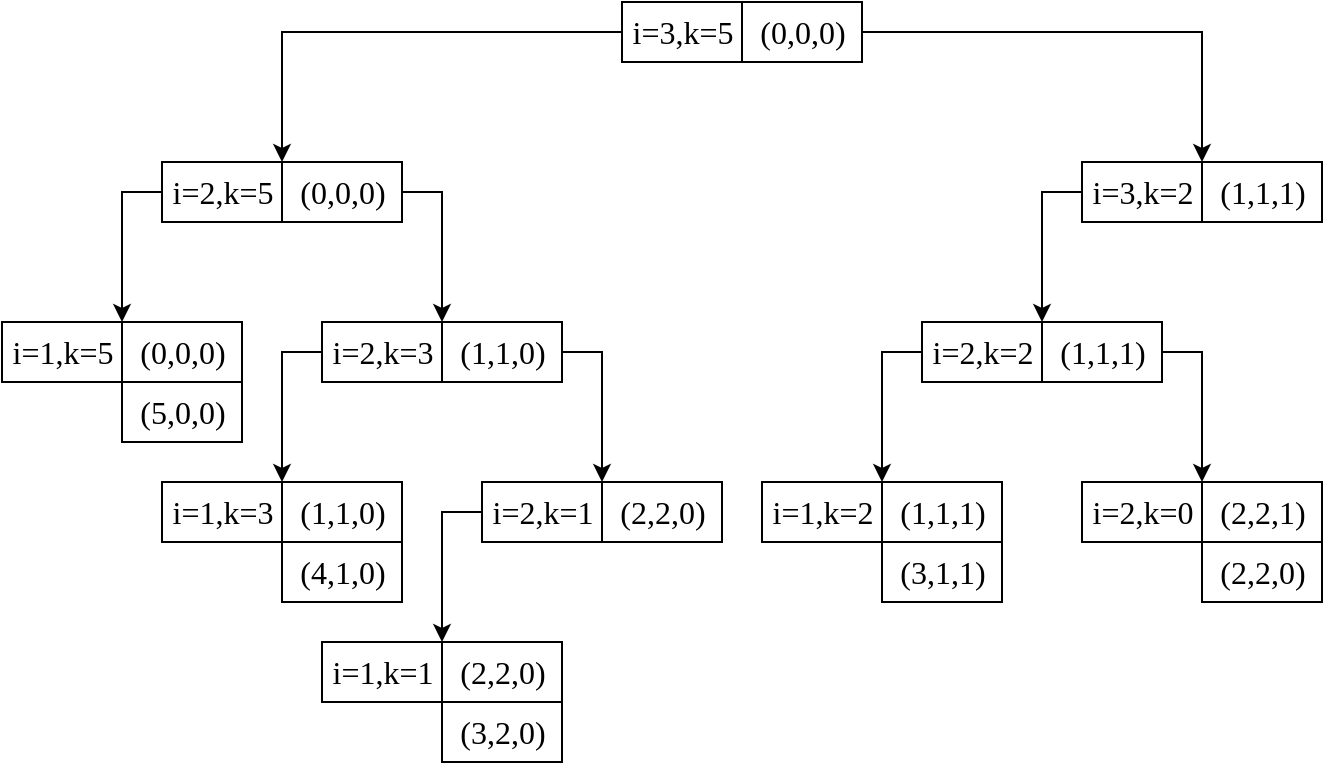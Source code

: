 <mxfile version="16.6.3" type="github">
  <diagram id="FYUdUs2pMshfwl30nbKF" name="Page-1">
    <mxGraphModel dx="946" dy="620" grid="1" gridSize="10" guides="1" tooltips="1" connect="1" arrows="1" fold="1" page="1" pageScale="1" pageWidth="827" pageHeight="1169" math="0" shadow="0">
      <root>
        <mxCell id="0" />
        <mxCell id="1" parent="0" />
        <mxCell id="1el6U-6Emp3aCl6xEiog-9" value="" style="group;fontSize=16;" vertex="1" connectable="0" parent="1">
          <mxGeometry x="370" width="120" height="30" as="geometry" />
        </mxCell>
        <mxCell id="1el6U-6Emp3aCl6xEiog-4" value="&lt;font style=&quot;font-size: 16px;&quot; face=&quot;Times New Roman&quot;&gt;i=3,k=5&lt;/font&gt;" style="html=1;dashed=0;whitespace=wrap;shadow=0;sketch=0;fillStyle=solid;fillColor=default;gradientColor=none;fontSize=16;" vertex="1" parent="1el6U-6Emp3aCl6xEiog-9">
          <mxGeometry width="60" height="30" as="geometry" />
        </mxCell>
        <mxCell id="1el6U-6Emp3aCl6xEiog-5" value="&lt;font face=&quot;Times New Roman&quot; style=&quot;font-size: 16px;&quot;&gt;(0,0,0)&lt;/font&gt;" style="html=1;dashed=0;whitespace=wrap;shadow=0;sketch=0;fillStyle=solid;fillColor=default;gradientColor=none;fontSize=16;" vertex="1" parent="1el6U-6Emp3aCl6xEiog-9">
          <mxGeometry x="60" width="60" height="30" as="geometry" />
        </mxCell>
        <mxCell id="1el6U-6Emp3aCl6xEiog-10" value="" style="group;fontSize=16;" vertex="1" connectable="0" parent="1">
          <mxGeometry x="140" y="80" width="120" height="30" as="geometry" />
        </mxCell>
        <mxCell id="1el6U-6Emp3aCl6xEiog-11" value="&lt;font face=&quot;Times New Roman&quot; style=&quot;font-size: 16px;&quot;&gt;i=2,k=5&lt;/font&gt;" style="html=1;dashed=0;whitespace=wrap;shadow=0;sketch=0;fillStyle=solid;fillColor=default;gradientColor=none;fontSize=16;" vertex="1" parent="1el6U-6Emp3aCl6xEiog-10">
          <mxGeometry width="60" height="30" as="geometry" />
        </mxCell>
        <mxCell id="1el6U-6Emp3aCl6xEiog-12" value="&lt;font face=&quot;Times New Roman&quot; style=&quot;font-size: 16px;&quot;&gt;(0,0,0)&lt;/font&gt;" style="html=1;dashed=0;whitespace=wrap;shadow=0;sketch=0;fillStyle=solid;fillColor=default;gradientColor=none;fontSize=16;" vertex="1" parent="1el6U-6Emp3aCl6xEiog-10">
          <mxGeometry x="60" width="60" height="30" as="geometry" />
        </mxCell>
        <mxCell id="1el6U-6Emp3aCl6xEiog-16" value="" style="group;fontSize=16;" vertex="1" connectable="0" parent="1">
          <mxGeometry x="220" y="160" width="120" height="30" as="geometry" />
        </mxCell>
        <mxCell id="1el6U-6Emp3aCl6xEiog-17" value="&lt;font face=&quot;Times New Roman&quot; style=&quot;font-size: 16px;&quot;&gt;i=2,k=3&lt;/font&gt;" style="html=1;dashed=0;whitespace=wrap;shadow=0;sketch=0;fillStyle=solid;fillColor=default;gradientColor=none;fontSize=16;" vertex="1" parent="1el6U-6Emp3aCl6xEiog-16">
          <mxGeometry width="60" height="30" as="geometry" />
        </mxCell>
        <mxCell id="1el6U-6Emp3aCl6xEiog-18" value="&lt;font face=&quot;Times New Roman&quot; style=&quot;font-size: 16px;&quot;&gt;(1,1,0)&lt;/font&gt;" style="html=1;dashed=0;whitespace=wrap;shadow=0;sketch=0;fillStyle=solid;fillColor=default;gradientColor=none;fontSize=16;" vertex="1" parent="1el6U-6Emp3aCl6xEiog-16">
          <mxGeometry x="60" width="60" height="30" as="geometry" />
        </mxCell>
        <mxCell id="1el6U-6Emp3aCl6xEiog-22" value="" style="group;fontSize=16;" vertex="1" connectable="0" parent="1">
          <mxGeometry x="300" y="240" width="120" height="30" as="geometry" />
        </mxCell>
        <mxCell id="1el6U-6Emp3aCl6xEiog-23" value="&lt;font face=&quot;Times New Roman&quot; style=&quot;font-size: 16px;&quot;&gt;i=2,k=1&lt;/font&gt;" style="html=1;dashed=0;whitespace=wrap;shadow=0;sketch=0;fillStyle=solid;fillColor=default;gradientColor=none;fontSize=16;" vertex="1" parent="1el6U-6Emp3aCl6xEiog-22">
          <mxGeometry width="60" height="30" as="geometry" />
        </mxCell>
        <mxCell id="1el6U-6Emp3aCl6xEiog-24" value="&lt;font face=&quot;Times New Roman&quot; style=&quot;font-size: 16px;&quot;&gt;(2,2,0)&lt;/font&gt;" style="html=1;dashed=0;whitespace=wrap;shadow=0;sketch=0;fillStyle=solid;fillColor=default;gradientColor=none;fontSize=16;" vertex="1" parent="1el6U-6Emp3aCl6xEiog-22">
          <mxGeometry x="60" width="60" height="30" as="geometry" />
        </mxCell>
        <mxCell id="1el6U-6Emp3aCl6xEiog-33" value="" style="group;fontSize=16;" vertex="1" connectable="0" parent="1">
          <mxGeometry x="600" y="80" width="120" height="30" as="geometry" />
        </mxCell>
        <mxCell id="1el6U-6Emp3aCl6xEiog-34" value="&lt;font face=&quot;Times New Roman&quot; style=&quot;font-size: 16px;&quot;&gt;i=3,k=2&lt;/font&gt;" style="html=1;dashed=0;whitespace=wrap;shadow=0;sketch=0;fillStyle=solid;fillColor=default;gradientColor=none;fontSize=16;" vertex="1" parent="1el6U-6Emp3aCl6xEiog-33">
          <mxGeometry width="60" height="30" as="geometry" />
        </mxCell>
        <mxCell id="1el6U-6Emp3aCl6xEiog-35" value="&lt;font face=&quot;Times New Roman&quot; style=&quot;font-size: 16px;&quot;&gt;(1,1,1)&lt;/font&gt;" style="html=1;dashed=0;whitespace=wrap;shadow=0;sketch=0;fillStyle=solid;fillColor=default;gradientColor=none;fontSize=16;" vertex="1" parent="1el6U-6Emp3aCl6xEiog-33">
          <mxGeometry x="60" width="60" height="30" as="geometry" />
        </mxCell>
        <mxCell id="1el6U-6Emp3aCl6xEiog-36" value="" style="group;fontSize=16;" vertex="1" connectable="0" parent="1">
          <mxGeometry x="60" y="160" width="120" height="60" as="geometry" />
        </mxCell>
        <mxCell id="1el6U-6Emp3aCl6xEiog-13" value="" style="group;fontSize=16;" vertex="1" connectable="0" parent="1el6U-6Emp3aCl6xEiog-36">
          <mxGeometry width="120" height="30" as="geometry" />
        </mxCell>
        <mxCell id="1el6U-6Emp3aCl6xEiog-14" value="&lt;font face=&quot;Times New Roman&quot; style=&quot;font-size: 16px;&quot;&gt;i=1,k=5&lt;/font&gt;" style="html=1;dashed=0;whitespace=wrap;shadow=0;sketch=0;fillStyle=solid;fillColor=default;gradientColor=none;fontSize=16;" vertex="1" parent="1el6U-6Emp3aCl6xEiog-13">
          <mxGeometry width="60" height="30" as="geometry" />
        </mxCell>
        <mxCell id="1el6U-6Emp3aCl6xEiog-15" value="&lt;font face=&quot;Times New Roman&quot; style=&quot;font-size: 16px;&quot;&gt;(0,0,0)&lt;/font&gt;" style="html=1;dashed=0;whitespace=wrap;shadow=0;sketch=0;fillStyle=solid;fillColor=default;gradientColor=none;fontSize=16;" vertex="1" parent="1el6U-6Emp3aCl6xEiog-13">
          <mxGeometry x="60" width="60" height="30" as="geometry" />
        </mxCell>
        <mxCell id="1el6U-6Emp3aCl6xEiog-32" value="&lt;font face=&quot;Times New Roman&quot; style=&quot;font-size: 16px;&quot;&gt;(5,0,0)&lt;/font&gt;" style="html=1;dashed=0;whitespace=wrap;shadow=0;sketch=0;fillStyle=solid;fillColor=default;gradientColor=none;fontSize=16;" vertex="1" parent="1el6U-6Emp3aCl6xEiog-36">
          <mxGeometry x="60" y="30" width="60" height="30" as="geometry" />
        </mxCell>
        <mxCell id="1el6U-6Emp3aCl6xEiog-38" value="" style="group;fontSize=16;" vertex="1" connectable="0" parent="1">
          <mxGeometry x="140" y="240" width="120" height="60" as="geometry" />
        </mxCell>
        <mxCell id="1el6U-6Emp3aCl6xEiog-25" value="&lt;font face=&quot;Times New Roman&quot; style=&quot;font-size: 16px;&quot;&gt;(4,1,0)&lt;/font&gt;" style="html=1;dashed=0;whitespace=wrap;shadow=0;sketch=0;fillStyle=solid;fillColor=default;gradientColor=none;fontSize=16;" vertex="1" parent="1el6U-6Emp3aCl6xEiog-38">
          <mxGeometry x="60" y="30" width="60" height="30" as="geometry" />
        </mxCell>
        <mxCell id="1el6U-6Emp3aCl6xEiog-26" value="" style="group;fontSize=16;" vertex="1" connectable="0" parent="1el6U-6Emp3aCl6xEiog-38">
          <mxGeometry width="120" height="30" as="geometry" />
        </mxCell>
        <mxCell id="1el6U-6Emp3aCl6xEiog-20" value="&lt;font face=&quot;Times New Roman&quot; style=&quot;font-size: 16px;&quot;&gt;i=1,k=3&lt;/font&gt;" style="html=1;dashed=0;whitespace=wrap;shadow=0;sketch=0;fillStyle=solid;fillColor=default;gradientColor=none;fontSize=16;" vertex="1" parent="1el6U-6Emp3aCl6xEiog-26">
          <mxGeometry width="60" height="30" as="geometry" />
        </mxCell>
        <mxCell id="1el6U-6Emp3aCl6xEiog-21" value="&lt;font face=&quot;Times New Roman&quot; style=&quot;font-size: 16px;&quot;&gt;(1,1,0)&lt;/font&gt;" style="html=1;dashed=0;whitespace=wrap;shadow=0;sketch=0;fillStyle=solid;fillColor=default;gradientColor=none;fontSize=16;" vertex="1" parent="1el6U-6Emp3aCl6xEiog-26">
          <mxGeometry x="60" width="60" height="30" as="geometry" />
        </mxCell>
        <mxCell id="1el6U-6Emp3aCl6xEiog-40" value="" style="group;fontSize=16;" vertex="1" connectable="0" parent="1">
          <mxGeometry x="520" y="160" width="120" height="30" as="geometry" />
        </mxCell>
        <mxCell id="1el6U-6Emp3aCl6xEiog-41" value="&lt;font face=&quot;Times New Roman&quot; style=&quot;font-size: 16px;&quot;&gt;i=2,k=2&lt;/font&gt;" style="html=1;dashed=0;whitespace=wrap;shadow=0;sketch=0;fillStyle=solid;fillColor=default;gradientColor=none;fontSize=16;" vertex="1" parent="1el6U-6Emp3aCl6xEiog-40">
          <mxGeometry width="60" height="30" as="geometry" />
        </mxCell>
        <mxCell id="1el6U-6Emp3aCl6xEiog-42" value="&lt;font face=&quot;Times New Roman&quot; style=&quot;font-size: 16px;&quot;&gt;(1,1,1)&lt;/font&gt;" style="html=1;dashed=0;whitespace=wrap;shadow=0;sketch=0;fillStyle=solid;fillColor=default;gradientColor=none;fontSize=16;" vertex="1" parent="1el6U-6Emp3aCl6xEiog-40">
          <mxGeometry x="60" width="60" height="30" as="geometry" />
        </mxCell>
        <mxCell id="1el6U-6Emp3aCl6xEiog-56" style="edgeStyle=orthogonalEdgeStyle;rounded=0;orthogonalLoop=1;jettySize=auto;html=1;exitX=0;exitY=0.5;exitDx=0;exitDy=0;entryX=0;entryY=0;entryDx=0;entryDy=0;fontFamily=Times New Roman;fontSize=16;" edge="1" parent="1" source="1el6U-6Emp3aCl6xEiog-4" target="1el6U-6Emp3aCl6xEiog-12">
          <mxGeometry relative="1" as="geometry" />
        </mxCell>
        <mxCell id="1el6U-6Emp3aCl6xEiog-57" style="edgeStyle=orthogonalEdgeStyle;rounded=0;orthogonalLoop=1;jettySize=auto;html=1;exitX=1;exitY=0.5;exitDx=0;exitDy=0;entryX=0;entryY=0;entryDx=0;entryDy=0;fontFamily=Times New Roman;fontSize=16;" edge="1" parent="1" source="1el6U-6Emp3aCl6xEiog-5" target="1el6U-6Emp3aCl6xEiog-35">
          <mxGeometry relative="1" as="geometry" />
        </mxCell>
        <mxCell id="1el6U-6Emp3aCl6xEiog-58" style="edgeStyle=orthogonalEdgeStyle;rounded=0;orthogonalLoop=1;jettySize=auto;html=1;exitX=0;exitY=0.5;exitDx=0;exitDy=0;entryX=0;entryY=0;entryDx=0;entryDy=0;fontFamily=Times New Roman;fontSize=16;" edge="1" parent="1" source="1el6U-6Emp3aCl6xEiog-11" target="1el6U-6Emp3aCl6xEiog-15">
          <mxGeometry relative="1" as="geometry" />
        </mxCell>
        <mxCell id="1el6U-6Emp3aCl6xEiog-59" style="edgeStyle=orthogonalEdgeStyle;rounded=0;orthogonalLoop=1;jettySize=auto;html=1;exitX=1;exitY=0.5;exitDx=0;exitDy=0;entryX=0;entryY=0;entryDx=0;entryDy=0;fontFamily=Times New Roman;fontSize=16;" edge="1" parent="1" source="1el6U-6Emp3aCl6xEiog-12" target="1el6U-6Emp3aCl6xEiog-18">
          <mxGeometry relative="1" as="geometry" />
        </mxCell>
        <mxCell id="1el6U-6Emp3aCl6xEiog-60" style="edgeStyle=orthogonalEdgeStyle;rounded=0;orthogonalLoop=1;jettySize=auto;html=1;exitX=0;exitY=0.5;exitDx=0;exitDy=0;entryX=0;entryY=0;entryDx=0;entryDy=0;fontFamily=Times New Roman;fontSize=16;" edge="1" parent="1" source="1el6U-6Emp3aCl6xEiog-17" target="1el6U-6Emp3aCl6xEiog-21">
          <mxGeometry relative="1" as="geometry" />
        </mxCell>
        <mxCell id="1el6U-6Emp3aCl6xEiog-62" style="edgeStyle=orthogonalEdgeStyle;rounded=0;orthogonalLoop=1;jettySize=auto;html=1;exitX=1;exitY=0.5;exitDx=0;exitDy=0;entryX=0;entryY=0;entryDx=0;entryDy=0;fontFamily=Times New Roman;fontSize=16;" edge="1" parent="1" source="1el6U-6Emp3aCl6xEiog-18" target="1el6U-6Emp3aCl6xEiog-24">
          <mxGeometry relative="1" as="geometry" />
        </mxCell>
        <mxCell id="1el6U-6Emp3aCl6xEiog-63" style="edgeStyle=orthogonalEdgeStyle;rounded=0;orthogonalLoop=1;jettySize=auto;html=1;exitX=0;exitY=0.5;exitDx=0;exitDy=0;entryX=0;entryY=0;entryDx=0;entryDy=0;fontFamily=Times New Roman;fontSize=16;" edge="1" parent="1" source="1el6U-6Emp3aCl6xEiog-23" target="1el6U-6Emp3aCl6xEiog-29">
          <mxGeometry relative="1" as="geometry" />
        </mxCell>
        <mxCell id="1el6U-6Emp3aCl6xEiog-64" style="edgeStyle=orthogonalEdgeStyle;rounded=0;orthogonalLoop=1;jettySize=auto;html=1;exitX=0;exitY=0.5;exitDx=0;exitDy=0;entryX=1;entryY=0;entryDx=0;entryDy=0;fontFamily=Times New Roman;fontSize=16;" edge="1" parent="1" source="1el6U-6Emp3aCl6xEiog-41" target="1el6U-6Emp3aCl6xEiog-47">
          <mxGeometry relative="1" as="geometry" />
        </mxCell>
        <mxCell id="1el6U-6Emp3aCl6xEiog-65" style="edgeStyle=orthogonalEdgeStyle;rounded=0;orthogonalLoop=1;jettySize=auto;html=1;exitX=1;exitY=0.5;exitDx=0;exitDy=0;entryX=0;entryY=0;entryDx=0;entryDy=0;fontFamily=Times New Roman;fontSize=16;" edge="1" parent="1" source="1el6U-6Emp3aCl6xEiog-42" target="1el6U-6Emp3aCl6xEiog-51">
          <mxGeometry relative="1" as="geometry" />
        </mxCell>
        <mxCell id="1el6U-6Emp3aCl6xEiog-66" style="edgeStyle=orthogonalEdgeStyle;rounded=0;orthogonalLoop=1;jettySize=auto;html=1;exitX=0;exitY=0.5;exitDx=0;exitDy=0;entryX=0;entryY=0;entryDx=0;entryDy=0;fontFamily=Times New Roman;fontSize=16;" edge="1" parent="1" source="1el6U-6Emp3aCl6xEiog-34" target="1el6U-6Emp3aCl6xEiog-42">
          <mxGeometry relative="1" as="geometry" />
        </mxCell>
        <mxCell id="1el6U-6Emp3aCl6xEiog-69" value="" style="group;fontSize=16;" vertex="1" connectable="0" parent="1">
          <mxGeometry x="220" y="320" width="120" height="60" as="geometry" />
        </mxCell>
        <mxCell id="1el6U-6Emp3aCl6xEiog-27" value="" style="group;fontSize=16;" vertex="1" connectable="0" parent="1el6U-6Emp3aCl6xEiog-69">
          <mxGeometry width="120" height="30" as="geometry" />
        </mxCell>
        <mxCell id="1el6U-6Emp3aCl6xEiog-28" value="&lt;font face=&quot;Times New Roman&quot; style=&quot;font-size: 16px;&quot;&gt;i=1,k=1&lt;/font&gt;" style="html=1;dashed=0;whitespace=wrap;shadow=0;sketch=0;fillStyle=solid;fillColor=default;gradientColor=none;fontSize=16;" vertex="1" parent="1el6U-6Emp3aCl6xEiog-27">
          <mxGeometry width="60" height="30" as="geometry" />
        </mxCell>
        <mxCell id="1el6U-6Emp3aCl6xEiog-29" value="&lt;font face=&quot;Times New Roman&quot; style=&quot;font-size: 16px;&quot;&gt;(2,2,0)&lt;/font&gt;" style="html=1;dashed=0;whitespace=wrap;shadow=0;sketch=0;fillStyle=solid;fillColor=default;gradientColor=none;fontSize=16;" vertex="1" parent="1el6U-6Emp3aCl6xEiog-27">
          <mxGeometry x="60" width="60" height="30" as="geometry" />
        </mxCell>
        <mxCell id="1el6U-6Emp3aCl6xEiog-31" value="&lt;font face=&quot;Times New Roman&quot; style=&quot;font-size: 16px;&quot;&gt;(3,2,0)&lt;/font&gt;" style="html=1;dashed=0;whitespace=wrap;shadow=0;sketch=0;fillStyle=solid;fillColor=default;gradientColor=none;fontSize=16;" vertex="1" parent="1el6U-6Emp3aCl6xEiog-69">
          <mxGeometry x="60" y="30" width="60" height="30" as="geometry" />
        </mxCell>
        <mxCell id="1el6U-6Emp3aCl6xEiog-71" value="" style="group;fontSize=16;" vertex="1" connectable="0" parent="1">
          <mxGeometry x="440" y="240" width="120" height="60" as="geometry" />
        </mxCell>
        <mxCell id="1el6U-6Emp3aCl6xEiog-46" value="" style="group;fontSize=16;" vertex="1" connectable="0" parent="1el6U-6Emp3aCl6xEiog-71">
          <mxGeometry width="120" height="30" as="geometry" />
        </mxCell>
        <mxCell id="1el6U-6Emp3aCl6xEiog-47" value="&lt;font face=&quot;Times New Roman&quot; style=&quot;font-size: 16px;&quot;&gt;i=1,k=2&lt;/font&gt;" style="html=1;dashed=0;whitespace=wrap;shadow=0;sketch=0;fillStyle=solid;fillColor=default;gradientColor=none;fontSize=16;" vertex="1" parent="1el6U-6Emp3aCl6xEiog-46">
          <mxGeometry width="60" height="30" as="geometry" />
        </mxCell>
        <mxCell id="1el6U-6Emp3aCl6xEiog-48" value="&lt;font face=&quot;Times New Roman&quot; style=&quot;font-size: 16px;&quot;&gt;(1,1,1)&lt;/font&gt;" style="html=1;dashed=0;whitespace=wrap;shadow=0;sketch=0;fillStyle=solid;fillColor=default;gradientColor=none;fontSize=16;" vertex="1" parent="1el6U-6Emp3aCl6xEiog-46">
          <mxGeometry x="60" width="60" height="30" as="geometry" />
        </mxCell>
        <mxCell id="1el6U-6Emp3aCl6xEiog-68" value="&lt;font face=&quot;Times New Roman&quot; style=&quot;font-size: 16px;&quot;&gt;(3,1,1)&lt;/font&gt;" style="html=1;dashed=0;whitespace=wrap;shadow=0;sketch=0;fillStyle=solid;fillColor=default;gradientColor=none;fontSize=16;" vertex="1" parent="1el6U-6Emp3aCl6xEiog-71">
          <mxGeometry x="60" y="30" width="60" height="30" as="geometry" />
        </mxCell>
        <mxCell id="1el6U-6Emp3aCl6xEiog-72" value="" style="group;fontSize=16;" vertex="1" connectable="0" parent="1">
          <mxGeometry x="600" y="240" width="120" height="60" as="geometry" />
        </mxCell>
        <mxCell id="1el6U-6Emp3aCl6xEiog-49" value="" style="group;fontSize=16;" vertex="1" connectable="0" parent="1el6U-6Emp3aCl6xEiog-72">
          <mxGeometry width="120" height="30" as="geometry" />
        </mxCell>
        <mxCell id="1el6U-6Emp3aCl6xEiog-50" value="&lt;font face=&quot;Times New Roman&quot; style=&quot;font-size: 16px;&quot;&gt;i=2,k=0&lt;/font&gt;" style="html=1;dashed=0;whitespace=wrap;shadow=0;sketch=0;fillStyle=solid;fillColor=default;gradientColor=none;fontSize=16;" vertex="1" parent="1el6U-6Emp3aCl6xEiog-49">
          <mxGeometry width="60" height="30" as="geometry" />
        </mxCell>
        <mxCell id="1el6U-6Emp3aCl6xEiog-51" value="&lt;font face=&quot;Times New Roman&quot; style=&quot;font-size: 16px;&quot;&gt;(2,2,1)&lt;/font&gt;" style="html=1;dashed=0;whitespace=wrap;shadow=0;sketch=0;fillStyle=solid;fillColor=default;gradientColor=none;fontSize=16;" vertex="1" parent="1el6U-6Emp3aCl6xEiog-49">
          <mxGeometry x="60" width="60" height="30" as="geometry" />
        </mxCell>
        <mxCell id="1el6U-6Emp3aCl6xEiog-70" value="&lt;font face=&quot;Times New Roman&quot; style=&quot;font-size: 16px;&quot;&gt;(2,2,0)&lt;/font&gt;" style="html=1;dashed=0;whitespace=wrap;shadow=0;sketch=0;fillStyle=solid;fillColor=default;gradientColor=none;fontSize=16;" vertex="1" parent="1el6U-6Emp3aCl6xEiog-72">
          <mxGeometry x="60" y="30" width="60" height="30" as="geometry" />
        </mxCell>
      </root>
    </mxGraphModel>
  </diagram>
</mxfile>
